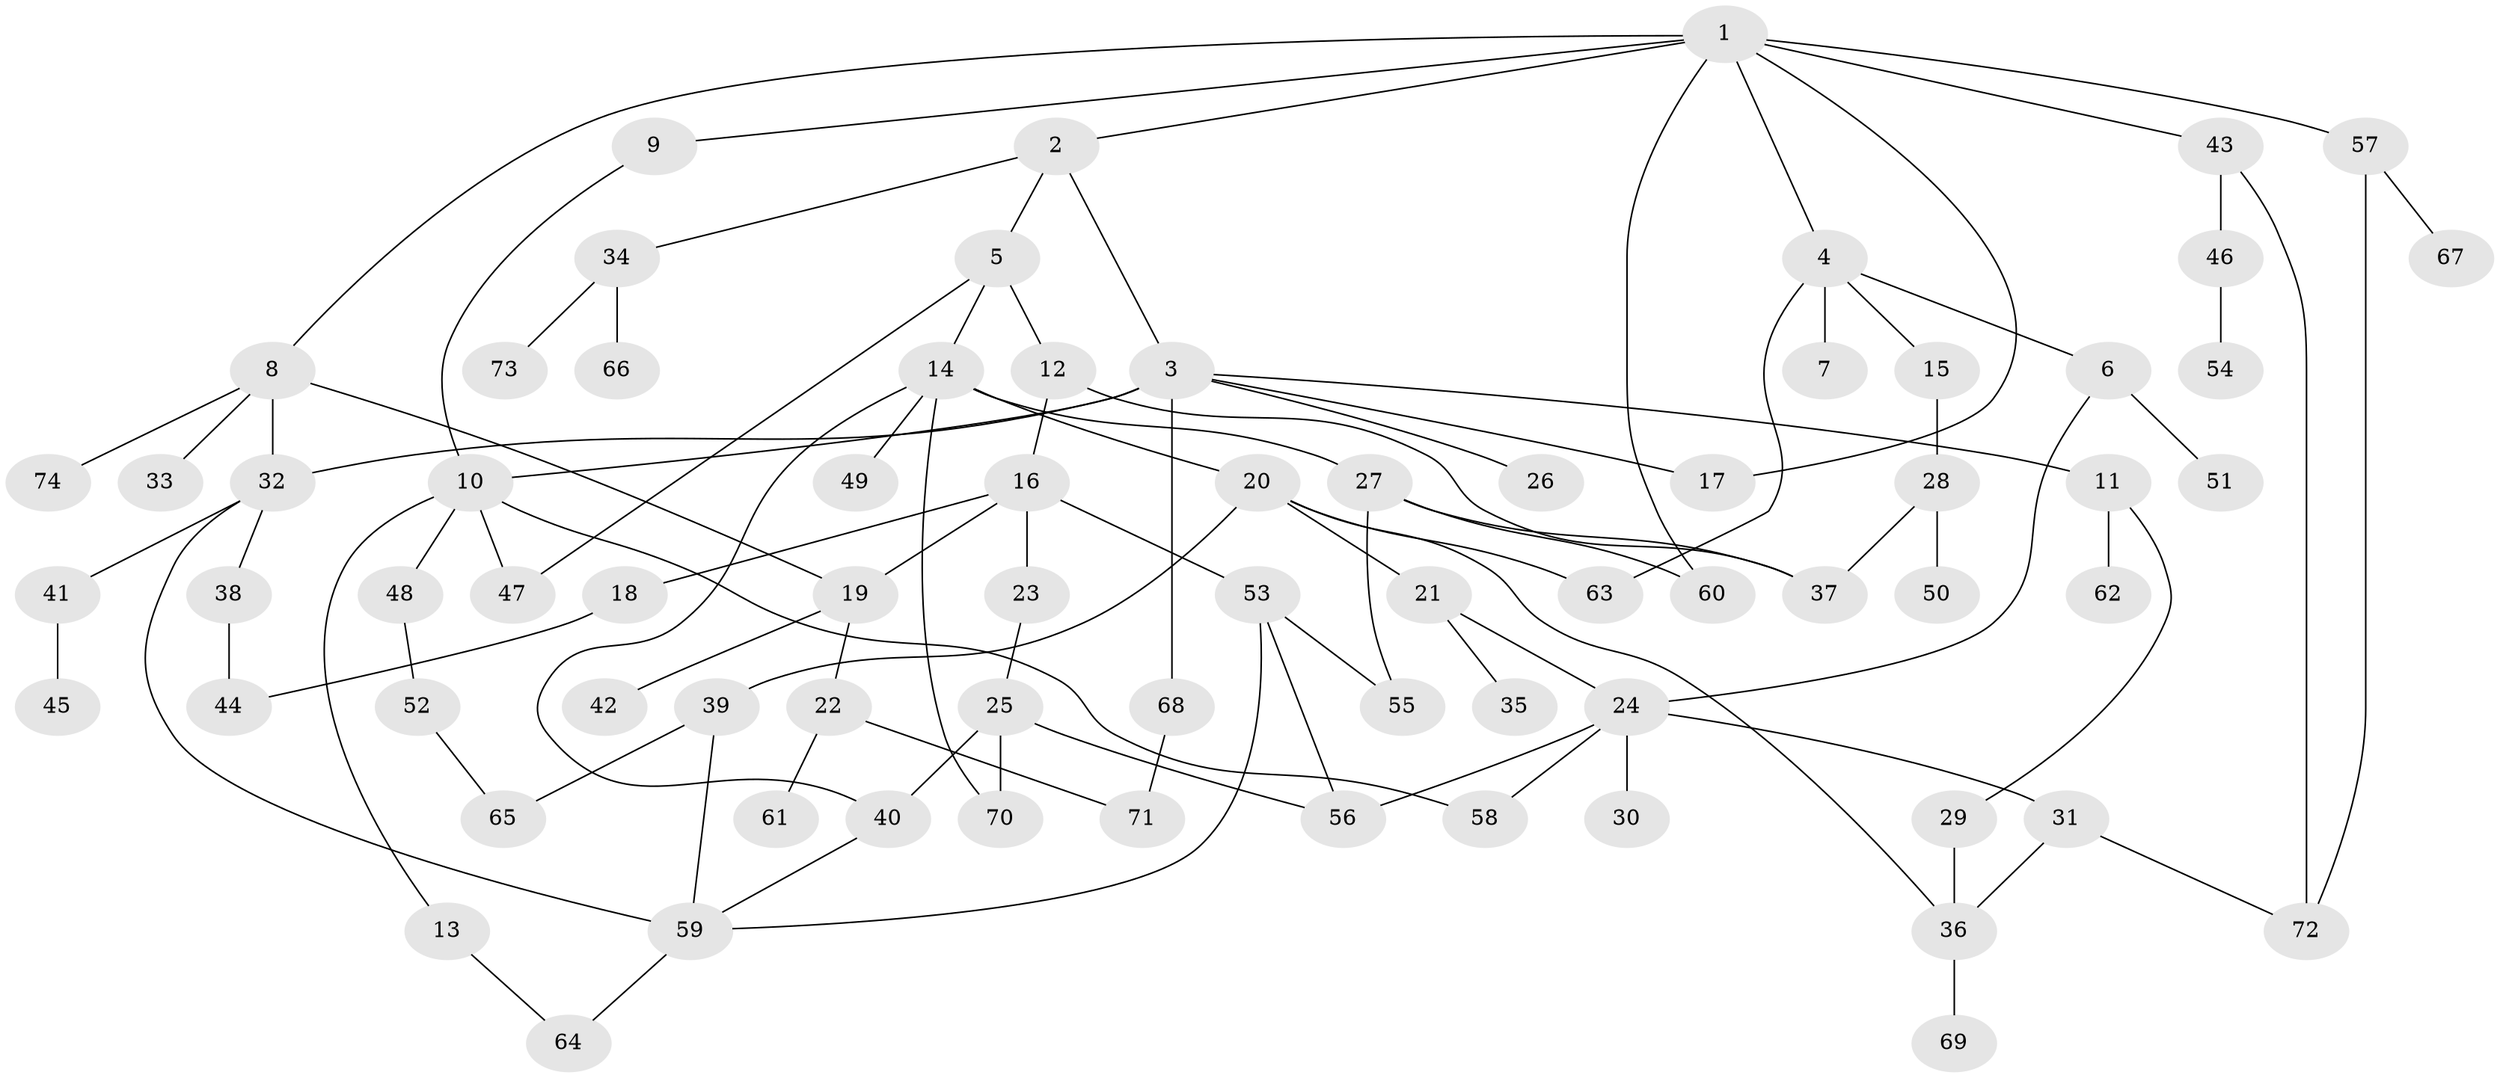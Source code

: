 // Generated by graph-tools (version 1.1) at 2025/25/03/09/25 03:25:33]
// undirected, 74 vertices, 100 edges
graph export_dot {
graph [start="1"]
  node [color=gray90,style=filled];
  1;
  2;
  3;
  4;
  5;
  6;
  7;
  8;
  9;
  10;
  11;
  12;
  13;
  14;
  15;
  16;
  17;
  18;
  19;
  20;
  21;
  22;
  23;
  24;
  25;
  26;
  27;
  28;
  29;
  30;
  31;
  32;
  33;
  34;
  35;
  36;
  37;
  38;
  39;
  40;
  41;
  42;
  43;
  44;
  45;
  46;
  47;
  48;
  49;
  50;
  51;
  52;
  53;
  54;
  55;
  56;
  57;
  58;
  59;
  60;
  61;
  62;
  63;
  64;
  65;
  66;
  67;
  68;
  69;
  70;
  71;
  72;
  73;
  74;
  1 -- 2;
  1 -- 4;
  1 -- 8;
  1 -- 9;
  1 -- 43;
  1 -- 57;
  1 -- 60;
  1 -- 17;
  2 -- 3;
  2 -- 5;
  2 -- 34;
  3 -- 10;
  3 -- 11;
  3 -- 17;
  3 -- 26;
  3 -- 68;
  3 -- 32;
  4 -- 6;
  4 -- 7;
  4 -- 15;
  4 -- 63;
  5 -- 12;
  5 -- 14;
  5 -- 47;
  6 -- 24;
  6 -- 51;
  8 -- 32;
  8 -- 33;
  8 -- 74;
  8 -- 19;
  9 -- 10;
  10 -- 13;
  10 -- 47;
  10 -- 48;
  10 -- 58;
  11 -- 29;
  11 -- 62;
  12 -- 16;
  12 -- 37;
  13 -- 64;
  14 -- 20;
  14 -- 27;
  14 -- 40;
  14 -- 49;
  14 -- 70;
  15 -- 28;
  16 -- 18;
  16 -- 19;
  16 -- 23;
  16 -- 53;
  18 -- 44;
  19 -- 22;
  19 -- 42;
  20 -- 21;
  20 -- 39;
  20 -- 36;
  20 -- 63;
  21 -- 35;
  21 -- 24;
  22 -- 61;
  22 -- 71;
  23 -- 25;
  24 -- 30;
  24 -- 31;
  24 -- 56;
  24 -- 58;
  25 -- 56;
  25 -- 40;
  25 -- 70;
  27 -- 37;
  27 -- 55;
  27 -- 60;
  28 -- 50;
  28 -- 37;
  29 -- 36;
  31 -- 72;
  31 -- 36;
  32 -- 38;
  32 -- 41;
  32 -- 59;
  34 -- 66;
  34 -- 73;
  36 -- 69;
  38 -- 44;
  39 -- 65;
  39 -- 59;
  40 -- 59;
  41 -- 45;
  43 -- 46;
  43 -- 72;
  46 -- 54;
  48 -- 52;
  52 -- 65;
  53 -- 59;
  53 -- 56;
  53 -- 55;
  57 -- 67;
  57 -- 72;
  59 -- 64;
  68 -- 71;
}
